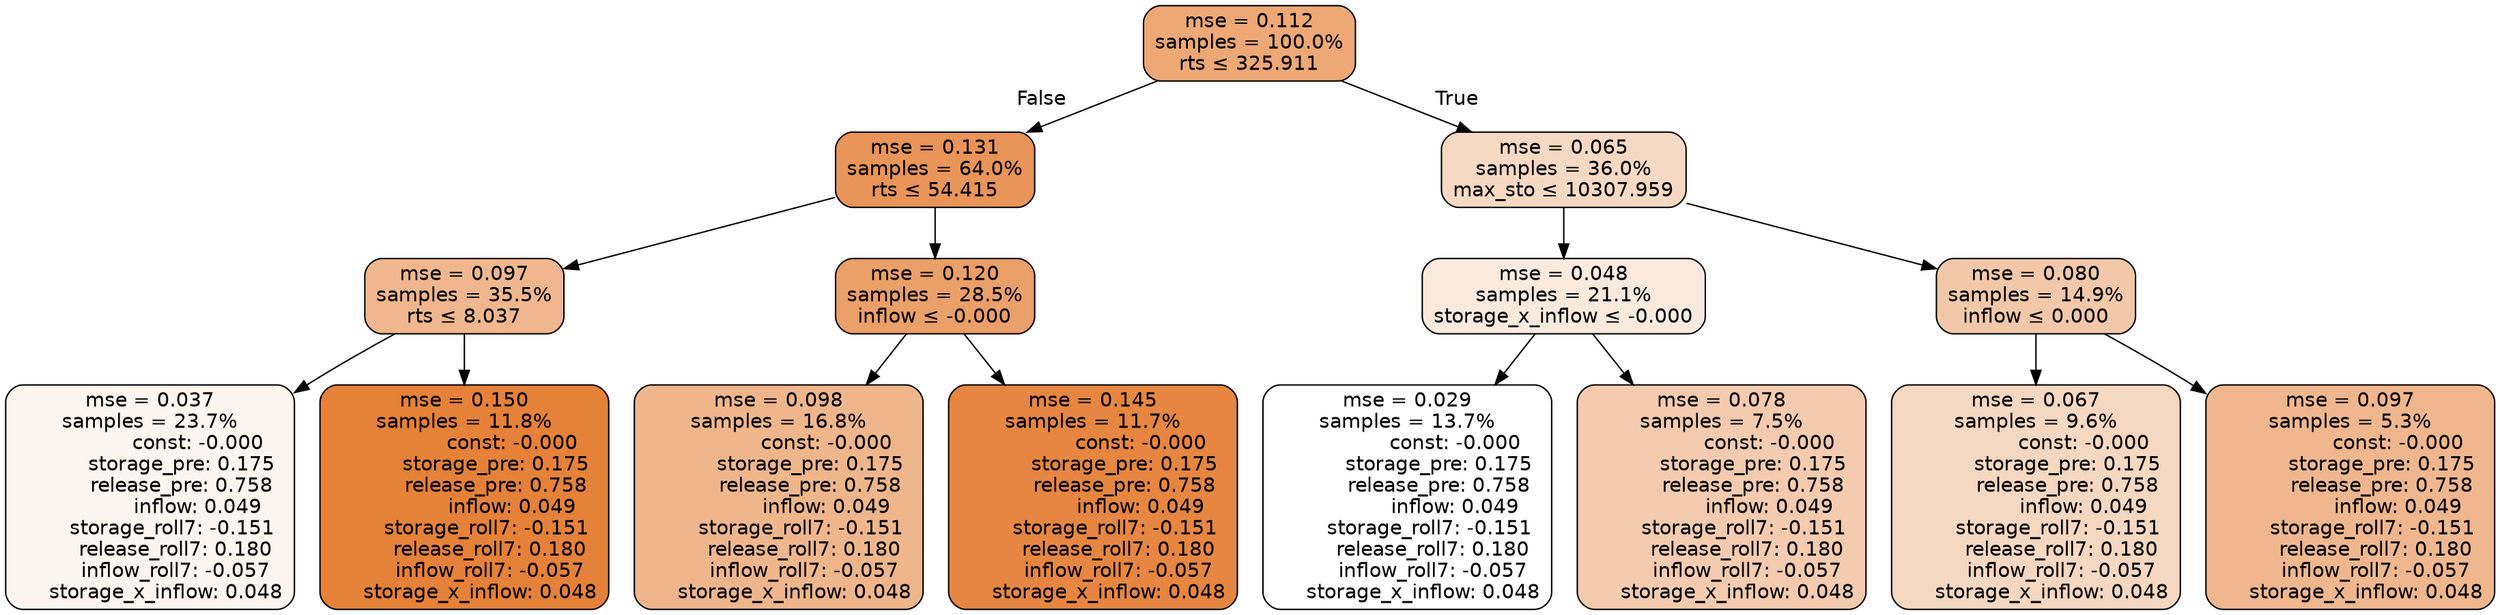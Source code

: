 digraph tree {
node [shape=rectangle, style="filled, rounded", color="black", fontname=helvetica] ;
edge [fontname=helvetica] ;
	"0" [label="mse = 0.112
samples = 100.0%
rts &le; 325.911", fillcolor="#eda876"]
	"1" [label="mse = 0.131
samples = 64.0%
rts &le; 54.415", fillcolor="#e99458"]
	"2" [label="mse = 0.097
samples = 35.5%
rts &le; 8.037", fillcolor="#f0b78e"]
	"3" [label="mse = 0.037
samples = 23.7%
               const: -0.000
          storage_pre: 0.175
          release_pre: 0.758
               inflow: 0.049
       storage_roll7: -0.151
        release_roll7: 0.180
        inflow_roll7: -0.057
     storage_x_inflow: 0.048", fillcolor="#fdf5f0"]
	"4" [label="mse = 0.150
samples = 11.8%
               const: -0.000
          storage_pre: 0.175
          release_pre: 0.758
               inflow: 0.049
       storage_roll7: -0.151
        release_roll7: 0.180
        inflow_roll7: -0.057
     storage_x_inflow: 0.048", fillcolor="#e58139"]
	"5" [label="mse = 0.120
samples = 28.5%
inflow &le; -0.000", fillcolor="#eb9f69"]
	"6" [label="mse = 0.098
samples = 16.8%
               const: -0.000
          storage_pre: 0.175
          release_pre: 0.758
               inflow: 0.049
       storage_roll7: -0.151
        release_roll7: 0.180
        inflow_roll7: -0.057
     storage_x_inflow: 0.048", fillcolor="#efb68c"]
	"7" [label="mse = 0.145
samples = 11.7%
               const: -0.000
          storage_pre: 0.175
          release_pre: 0.758
               inflow: 0.049
       storage_roll7: -0.151
        release_roll7: 0.180
        inflow_roll7: -0.057
     storage_x_inflow: 0.048", fillcolor="#e68641"]
	"8" [label="mse = 0.065
samples = 36.0%
max_sto &le; 10307.959", fillcolor="#f7d9c3"]
	"9" [label="mse = 0.048
samples = 21.1%
storage_x_inflow &le; -0.000", fillcolor="#faeade"]
	"10" [label="mse = 0.029
samples = 13.7%
               const: -0.000
          storage_pre: 0.175
          release_pre: 0.758
               inflow: 0.049
       storage_roll7: -0.151
        release_roll7: 0.180
        inflow_roll7: -0.057
     storage_x_inflow: 0.048", fillcolor="#ffffff"]
	"11" [label="mse = 0.078
samples = 7.5%
               const: -0.000
          storage_pre: 0.175
          release_pre: 0.758
               inflow: 0.049
       storage_roll7: -0.151
        release_roll7: 0.180
        inflow_roll7: -0.057
     storage_x_inflow: 0.048", fillcolor="#f4cbae"]
	"12" [label="mse = 0.080
samples = 14.9%
inflow &le; 0.000", fillcolor="#f3c8a9"]
	"13" [label="mse = 0.067
samples = 9.6%
               const: -0.000
          storage_pre: 0.175
          release_pre: 0.758
               inflow: 0.049
       storage_roll7: -0.151
        release_roll7: 0.180
        inflow_roll7: -0.057
     storage_x_inflow: 0.048", fillcolor="#f6d7c0"]
	"14" [label="mse = 0.097
samples = 5.3%
               const: -0.000
          storage_pre: 0.175
          release_pre: 0.758
               inflow: 0.049
       storage_roll7: -0.151
        release_roll7: 0.180
        inflow_roll7: -0.057
     storage_x_inflow: 0.048", fillcolor="#f0b78e"]

	"0" -> "1" [labeldistance=2.5, labelangle=45, headlabel="False"]
	"1" -> "2"
	"2" -> "3"
	"2" -> "4"
	"1" -> "5"
	"5" -> "6"
	"5" -> "7"
	"0" -> "8" [labeldistance=2.5, labelangle=-45, headlabel="True"]
	"8" -> "9"
	"9" -> "10"
	"9" -> "11"
	"8" -> "12"
	"12" -> "13"
	"12" -> "14"
}